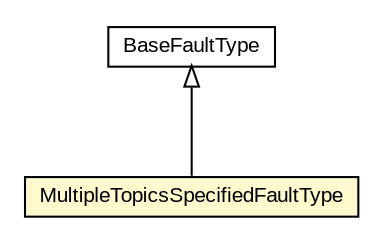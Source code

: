#!/usr/local/bin/dot
#
# Class diagram 
# Generated by UMLGraph version R5_6-24-gf6e263 (http://www.umlgraph.org/)
#

digraph G {
	edge [fontname="arial",fontsize=10,labelfontname="arial",labelfontsize=10];
	node [fontname="arial",fontsize=10,shape=plaintext];
	nodesep=0.25;
	ranksep=0.5;
	// org.oasis_open.docs.wsn.b_2.MultipleTopicsSpecifiedFaultType
	c754789 [label=<<table title="org.oasis_open.docs.wsn.b_2.MultipleTopicsSpecifiedFaultType" border="0" cellborder="1" cellspacing="0" cellpadding="2" port="p" bgcolor="lemonChiffon" href="./MultipleTopicsSpecifiedFaultType.html">
		<tr><td><table border="0" cellspacing="0" cellpadding="1">
<tr><td align="center" balign="center"> MultipleTopicsSpecifiedFaultType </td></tr>
		</table></td></tr>
		</table>>, URL="./MultipleTopicsSpecifiedFaultType.html", fontname="arial", fontcolor="black", fontsize=10.0];
	// org.oasis_open.docs.wsrf.bf_2.BaseFaultType
	c754817 [label=<<table title="org.oasis_open.docs.wsrf.bf_2.BaseFaultType" border="0" cellborder="1" cellspacing="0" cellpadding="2" port="p" href="../../wsrf/bf_2/BaseFaultType.html">
		<tr><td><table border="0" cellspacing="0" cellpadding="1">
<tr><td align="center" balign="center"> BaseFaultType </td></tr>
		</table></td></tr>
		</table>>, URL="../../wsrf/bf_2/BaseFaultType.html", fontname="arial", fontcolor="black", fontsize=10.0];
	//org.oasis_open.docs.wsn.b_2.MultipleTopicsSpecifiedFaultType extends org.oasis_open.docs.wsrf.bf_2.BaseFaultType
	c754817:p -> c754789:p [dir=back,arrowtail=empty];
}

